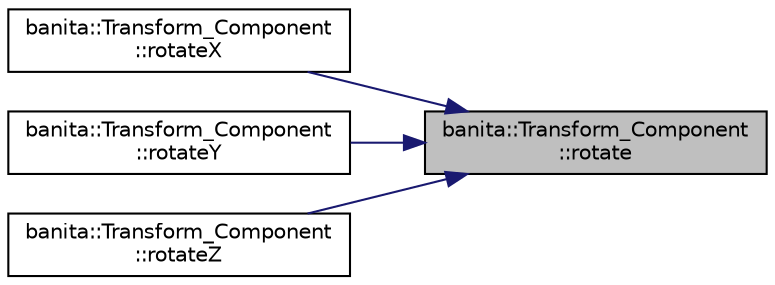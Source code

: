 digraph "banita::Transform_Component::rotate"
{
 // LATEX_PDF_SIZE
  edge [fontname="Helvetica",fontsize="10",labelfontname="Helvetica",labelfontsize="10"];
  node [fontname="Helvetica",fontsize="10",shape=record];
  rankdir="RL";
  Node49 [label="banita::Transform_Component\l::rotate",height=0.2,width=0.4,color="black", fillcolor="grey75", style="filled", fontcolor="black",tooltip="rotate this transform by the received vector"];
  Node49 -> Node50 [dir="back",color="midnightblue",fontsize="10",style="solid",fontname="Helvetica"];
  Node50 [label="banita::Transform_Component\l::rotateX",height=0.2,width=0.4,color="black", fillcolor="white", style="filled",URL="$d8/de9/classbanita_1_1_transform___component.html#a05644620f98e07a01f0222182ec5c2f3",tooltip="rotate this transform rotation x component"];
  Node49 -> Node51 [dir="back",color="midnightblue",fontsize="10",style="solid",fontname="Helvetica"];
  Node51 [label="banita::Transform_Component\l::rotateY",height=0.2,width=0.4,color="black", fillcolor="white", style="filled",URL="$d8/de9/classbanita_1_1_transform___component.html#a627cc373a6e3d2f9067d9380c272c9cc",tooltip="rotate this transform rotation y component"];
  Node49 -> Node52 [dir="back",color="midnightblue",fontsize="10",style="solid",fontname="Helvetica"];
  Node52 [label="banita::Transform_Component\l::rotateZ",height=0.2,width=0.4,color="black", fillcolor="white", style="filled",URL="$d8/de9/classbanita_1_1_transform___component.html#a36eeb4e9eb4d7dfd3fc2e07f650ea70c",tooltip="rotate this transform rotation z component"];
}
